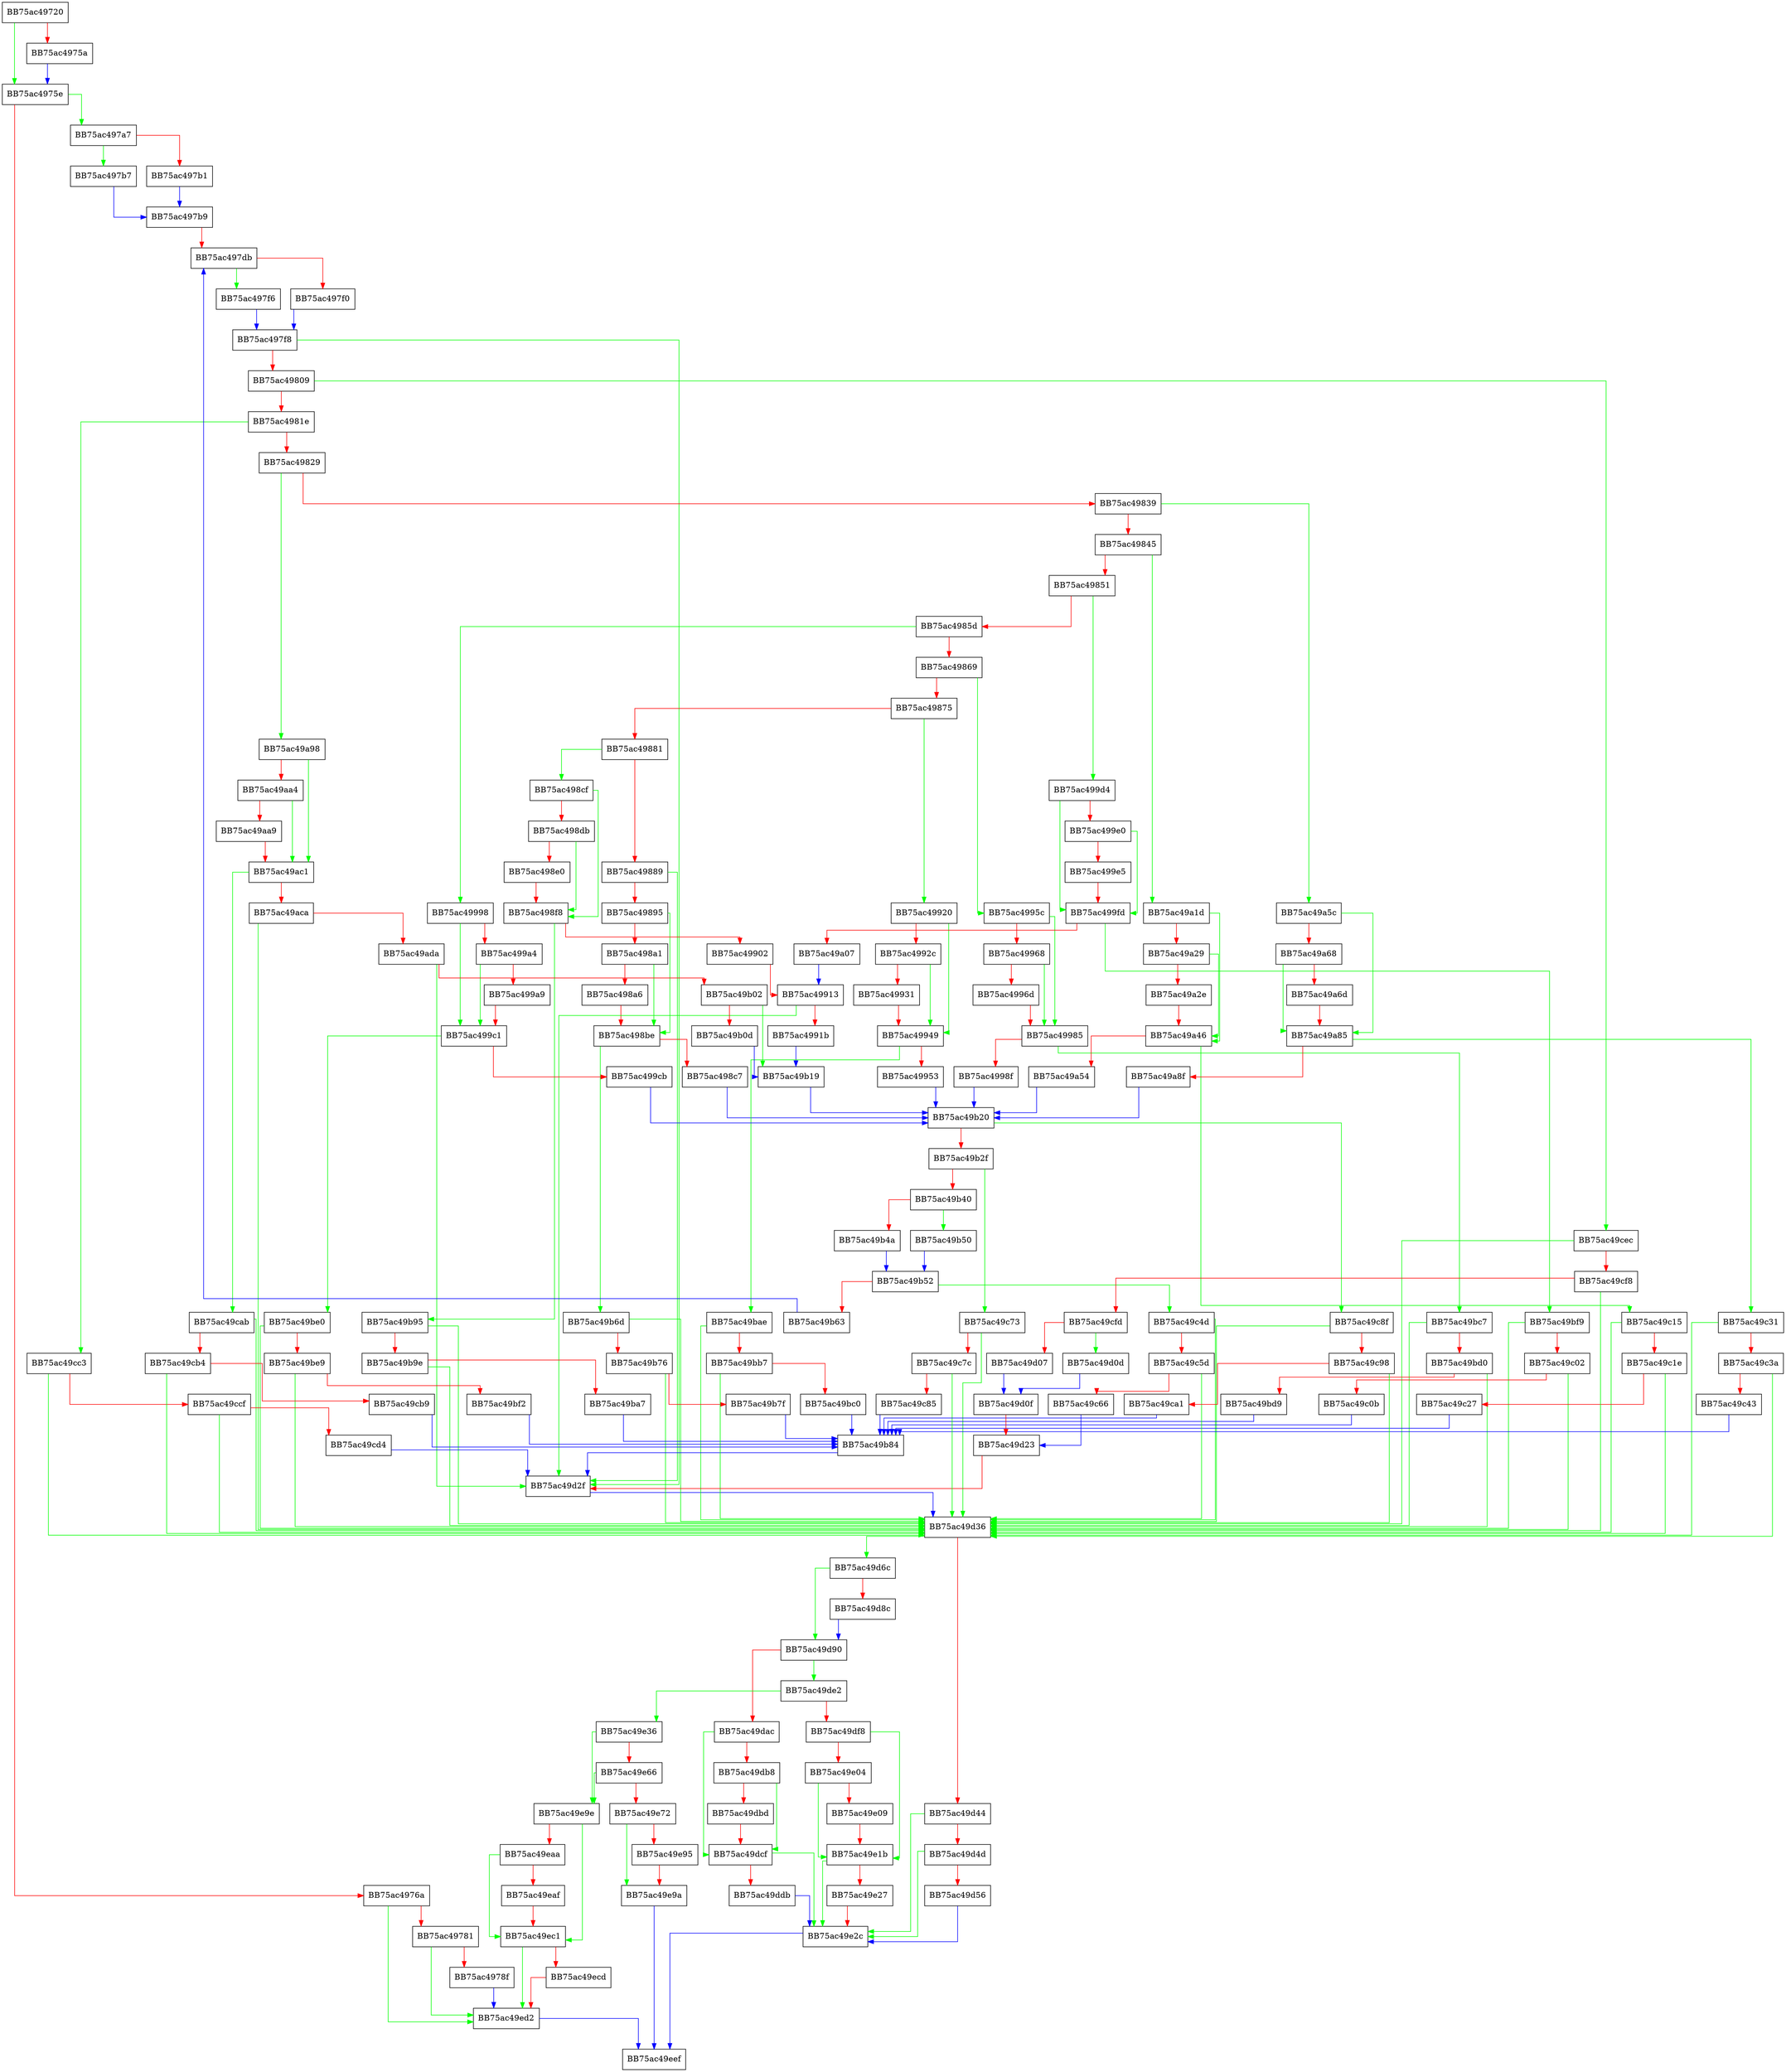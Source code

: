digraph FindFirst {
  node [shape="box"];
  graph [splines=ortho];
  BB75ac49720 -> BB75ac4975e [color="green"];
  BB75ac49720 -> BB75ac4975a [color="red"];
  BB75ac4975a -> BB75ac4975e [color="blue"];
  BB75ac4975e -> BB75ac497a7 [color="green"];
  BB75ac4975e -> BB75ac4976a [color="red"];
  BB75ac4976a -> BB75ac49ed2 [color="green"];
  BB75ac4976a -> BB75ac49781 [color="red"];
  BB75ac49781 -> BB75ac49ed2 [color="green"];
  BB75ac49781 -> BB75ac4978f [color="red"];
  BB75ac4978f -> BB75ac49ed2 [color="blue"];
  BB75ac497a7 -> BB75ac497b7 [color="green"];
  BB75ac497a7 -> BB75ac497b1 [color="red"];
  BB75ac497b1 -> BB75ac497b9 [color="blue"];
  BB75ac497b7 -> BB75ac497b9 [color="blue"];
  BB75ac497b9 -> BB75ac497db [color="red"];
  BB75ac497db -> BB75ac497f6 [color="green"];
  BB75ac497db -> BB75ac497f0 [color="red"];
  BB75ac497f0 -> BB75ac497f8 [color="blue"];
  BB75ac497f6 -> BB75ac497f8 [color="blue"];
  BB75ac497f8 -> BB75ac49d2f [color="green"];
  BB75ac497f8 -> BB75ac49809 [color="red"];
  BB75ac49809 -> BB75ac49cec [color="green"];
  BB75ac49809 -> BB75ac4981e [color="red"];
  BB75ac4981e -> BB75ac49cc3 [color="green"];
  BB75ac4981e -> BB75ac49829 [color="red"];
  BB75ac49829 -> BB75ac49a98 [color="green"];
  BB75ac49829 -> BB75ac49839 [color="red"];
  BB75ac49839 -> BB75ac49a5c [color="green"];
  BB75ac49839 -> BB75ac49845 [color="red"];
  BB75ac49845 -> BB75ac49a1d [color="green"];
  BB75ac49845 -> BB75ac49851 [color="red"];
  BB75ac49851 -> BB75ac499d4 [color="green"];
  BB75ac49851 -> BB75ac4985d [color="red"];
  BB75ac4985d -> BB75ac49998 [color="green"];
  BB75ac4985d -> BB75ac49869 [color="red"];
  BB75ac49869 -> BB75ac4995c [color="green"];
  BB75ac49869 -> BB75ac49875 [color="red"];
  BB75ac49875 -> BB75ac49920 [color="green"];
  BB75ac49875 -> BB75ac49881 [color="red"];
  BB75ac49881 -> BB75ac498cf [color="green"];
  BB75ac49881 -> BB75ac49889 [color="red"];
  BB75ac49889 -> BB75ac49d2f [color="green"];
  BB75ac49889 -> BB75ac49895 [color="red"];
  BB75ac49895 -> BB75ac498be [color="green"];
  BB75ac49895 -> BB75ac498a1 [color="red"];
  BB75ac498a1 -> BB75ac498be [color="green"];
  BB75ac498a1 -> BB75ac498a6 [color="red"];
  BB75ac498a6 -> BB75ac498be [color="red"];
  BB75ac498be -> BB75ac49b6d [color="green"];
  BB75ac498be -> BB75ac498c7 [color="red"];
  BB75ac498c7 -> BB75ac49b20 [color="blue"];
  BB75ac498cf -> BB75ac498f8 [color="green"];
  BB75ac498cf -> BB75ac498db [color="red"];
  BB75ac498db -> BB75ac498f8 [color="green"];
  BB75ac498db -> BB75ac498e0 [color="red"];
  BB75ac498e0 -> BB75ac498f8 [color="red"];
  BB75ac498f8 -> BB75ac49b95 [color="green"];
  BB75ac498f8 -> BB75ac49902 [color="red"];
  BB75ac49902 -> BB75ac49913 [color="red"];
  BB75ac49913 -> BB75ac49d2f [color="green"];
  BB75ac49913 -> BB75ac4991b [color="red"];
  BB75ac4991b -> BB75ac49b19 [color="blue"];
  BB75ac49920 -> BB75ac49949 [color="green"];
  BB75ac49920 -> BB75ac4992c [color="red"];
  BB75ac4992c -> BB75ac49949 [color="green"];
  BB75ac4992c -> BB75ac49931 [color="red"];
  BB75ac49931 -> BB75ac49949 [color="red"];
  BB75ac49949 -> BB75ac49bae [color="green"];
  BB75ac49949 -> BB75ac49953 [color="red"];
  BB75ac49953 -> BB75ac49b20 [color="blue"];
  BB75ac4995c -> BB75ac49985 [color="green"];
  BB75ac4995c -> BB75ac49968 [color="red"];
  BB75ac49968 -> BB75ac49985 [color="green"];
  BB75ac49968 -> BB75ac4996d [color="red"];
  BB75ac4996d -> BB75ac49985 [color="red"];
  BB75ac49985 -> BB75ac49bc7 [color="green"];
  BB75ac49985 -> BB75ac4998f [color="red"];
  BB75ac4998f -> BB75ac49b20 [color="blue"];
  BB75ac49998 -> BB75ac499c1 [color="green"];
  BB75ac49998 -> BB75ac499a4 [color="red"];
  BB75ac499a4 -> BB75ac499c1 [color="green"];
  BB75ac499a4 -> BB75ac499a9 [color="red"];
  BB75ac499a9 -> BB75ac499c1 [color="red"];
  BB75ac499c1 -> BB75ac49be0 [color="green"];
  BB75ac499c1 -> BB75ac499cb [color="red"];
  BB75ac499cb -> BB75ac49b20 [color="blue"];
  BB75ac499d4 -> BB75ac499fd [color="green"];
  BB75ac499d4 -> BB75ac499e0 [color="red"];
  BB75ac499e0 -> BB75ac499fd [color="green"];
  BB75ac499e0 -> BB75ac499e5 [color="red"];
  BB75ac499e5 -> BB75ac499fd [color="red"];
  BB75ac499fd -> BB75ac49bf9 [color="green"];
  BB75ac499fd -> BB75ac49a07 [color="red"];
  BB75ac49a07 -> BB75ac49913 [color="blue"];
  BB75ac49a1d -> BB75ac49a46 [color="green"];
  BB75ac49a1d -> BB75ac49a29 [color="red"];
  BB75ac49a29 -> BB75ac49a46 [color="green"];
  BB75ac49a29 -> BB75ac49a2e [color="red"];
  BB75ac49a2e -> BB75ac49a46 [color="red"];
  BB75ac49a46 -> BB75ac49c15 [color="green"];
  BB75ac49a46 -> BB75ac49a54 [color="red"];
  BB75ac49a54 -> BB75ac49b20 [color="blue"];
  BB75ac49a5c -> BB75ac49a85 [color="green"];
  BB75ac49a5c -> BB75ac49a68 [color="red"];
  BB75ac49a68 -> BB75ac49a85 [color="green"];
  BB75ac49a68 -> BB75ac49a6d [color="red"];
  BB75ac49a6d -> BB75ac49a85 [color="red"];
  BB75ac49a85 -> BB75ac49c31 [color="green"];
  BB75ac49a85 -> BB75ac49a8f [color="red"];
  BB75ac49a8f -> BB75ac49b20 [color="blue"];
  BB75ac49a98 -> BB75ac49ac1 [color="green"];
  BB75ac49a98 -> BB75ac49aa4 [color="red"];
  BB75ac49aa4 -> BB75ac49ac1 [color="green"];
  BB75ac49aa4 -> BB75ac49aa9 [color="red"];
  BB75ac49aa9 -> BB75ac49ac1 [color="red"];
  BB75ac49ac1 -> BB75ac49cab [color="green"];
  BB75ac49ac1 -> BB75ac49aca [color="red"];
  BB75ac49aca -> BB75ac49d36 [color="green"];
  BB75ac49aca -> BB75ac49ada [color="red"];
  BB75ac49ada -> BB75ac49d2f [color="green"];
  BB75ac49ada -> BB75ac49b02 [color="red"];
  BB75ac49b02 -> BB75ac49b19 [color="green"];
  BB75ac49b02 -> BB75ac49b0d [color="red"];
  BB75ac49b0d -> BB75ac49b19 [color="blue"];
  BB75ac49b19 -> BB75ac49b20 [color="blue"];
  BB75ac49b20 -> BB75ac49c8f [color="green"];
  BB75ac49b20 -> BB75ac49b2f [color="red"];
  BB75ac49b2f -> BB75ac49c73 [color="green"];
  BB75ac49b2f -> BB75ac49b40 [color="red"];
  BB75ac49b40 -> BB75ac49b50 [color="green"];
  BB75ac49b40 -> BB75ac49b4a [color="red"];
  BB75ac49b4a -> BB75ac49b52 [color="blue"];
  BB75ac49b50 -> BB75ac49b52 [color="blue"];
  BB75ac49b52 -> BB75ac49c4d [color="green"];
  BB75ac49b52 -> BB75ac49b63 [color="red"];
  BB75ac49b63 -> BB75ac497db [color="blue"];
  BB75ac49b6d -> BB75ac49d36 [color="green"];
  BB75ac49b6d -> BB75ac49b76 [color="red"];
  BB75ac49b76 -> BB75ac49d36 [color="green"];
  BB75ac49b76 -> BB75ac49b7f [color="red"];
  BB75ac49b7f -> BB75ac49b84 [color="blue"];
  BB75ac49b84 -> BB75ac49d2f [color="blue"];
  BB75ac49b95 -> BB75ac49d36 [color="green"];
  BB75ac49b95 -> BB75ac49b9e [color="red"];
  BB75ac49b9e -> BB75ac49d36 [color="green"];
  BB75ac49b9e -> BB75ac49ba7 [color="red"];
  BB75ac49ba7 -> BB75ac49b84 [color="blue"];
  BB75ac49bae -> BB75ac49d36 [color="green"];
  BB75ac49bae -> BB75ac49bb7 [color="red"];
  BB75ac49bb7 -> BB75ac49d36 [color="green"];
  BB75ac49bb7 -> BB75ac49bc0 [color="red"];
  BB75ac49bc0 -> BB75ac49b84 [color="blue"];
  BB75ac49bc7 -> BB75ac49d36 [color="green"];
  BB75ac49bc7 -> BB75ac49bd0 [color="red"];
  BB75ac49bd0 -> BB75ac49d36 [color="green"];
  BB75ac49bd0 -> BB75ac49bd9 [color="red"];
  BB75ac49bd9 -> BB75ac49b84 [color="blue"];
  BB75ac49be0 -> BB75ac49d36 [color="green"];
  BB75ac49be0 -> BB75ac49be9 [color="red"];
  BB75ac49be9 -> BB75ac49d36 [color="green"];
  BB75ac49be9 -> BB75ac49bf2 [color="red"];
  BB75ac49bf2 -> BB75ac49b84 [color="blue"];
  BB75ac49bf9 -> BB75ac49d36 [color="green"];
  BB75ac49bf9 -> BB75ac49c02 [color="red"];
  BB75ac49c02 -> BB75ac49d36 [color="green"];
  BB75ac49c02 -> BB75ac49c0b [color="red"];
  BB75ac49c0b -> BB75ac49b84 [color="blue"];
  BB75ac49c15 -> BB75ac49d36 [color="green"];
  BB75ac49c15 -> BB75ac49c1e [color="red"];
  BB75ac49c1e -> BB75ac49d36 [color="green"];
  BB75ac49c1e -> BB75ac49c27 [color="red"];
  BB75ac49c27 -> BB75ac49b84 [color="blue"];
  BB75ac49c31 -> BB75ac49d36 [color="green"];
  BB75ac49c31 -> BB75ac49c3a [color="red"];
  BB75ac49c3a -> BB75ac49d36 [color="green"];
  BB75ac49c3a -> BB75ac49c43 [color="red"];
  BB75ac49c43 -> BB75ac49b84 [color="blue"];
  BB75ac49c4d -> BB75ac49d36 [color="green"];
  BB75ac49c4d -> BB75ac49c5d [color="red"];
  BB75ac49c5d -> BB75ac49d36 [color="green"];
  BB75ac49c5d -> BB75ac49c66 [color="red"];
  BB75ac49c66 -> BB75ac49d23 [color="blue"];
  BB75ac49c73 -> BB75ac49d36 [color="green"];
  BB75ac49c73 -> BB75ac49c7c [color="red"];
  BB75ac49c7c -> BB75ac49d36 [color="green"];
  BB75ac49c7c -> BB75ac49c85 [color="red"];
  BB75ac49c85 -> BB75ac49b84 [color="blue"];
  BB75ac49c8f -> BB75ac49d36 [color="green"];
  BB75ac49c8f -> BB75ac49c98 [color="red"];
  BB75ac49c98 -> BB75ac49d36 [color="green"];
  BB75ac49c98 -> BB75ac49ca1 [color="red"];
  BB75ac49ca1 -> BB75ac49b84 [color="blue"];
  BB75ac49cab -> BB75ac49d36 [color="green"];
  BB75ac49cab -> BB75ac49cb4 [color="red"];
  BB75ac49cb4 -> BB75ac49d36 [color="green"];
  BB75ac49cb4 -> BB75ac49cb9 [color="red"];
  BB75ac49cb9 -> BB75ac49b84 [color="blue"];
  BB75ac49cc3 -> BB75ac49d36 [color="green"];
  BB75ac49cc3 -> BB75ac49ccf [color="red"];
  BB75ac49ccf -> BB75ac49d36 [color="green"];
  BB75ac49ccf -> BB75ac49cd4 [color="red"];
  BB75ac49cd4 -> BB75ac49d2f [color="blue"];
  BB75ac49cec -> BB75ac49d36 [color="green"];
  BB75ac49cec -> BB75ac49cf8 [color="red"];
  BB75ac49cf8 -> BB75ac49d36 [color="green"];
  BB75ac49cf8 -> BB75ac49cfd [color="red"];
  BB75ac49cfd -> BB75ac49d0d [color="green"];
  BB75ac49cfd -> BB75ac49d07 [color="red"];
  BB75ac49d07 -> BB75ac49d0f [color="blue"];
  BB75ac49d0d -> BB75ac49d0f [color="blue"];
  BB75ac49d0f -> BB75ac49d23 [color="red"];
  BB75ac49d23 -> BB75ac49d2f [color="red"];
  BB75ac49d2f -> BB75ac49d36 [color="blue"];
  BB75ac49d36 -> BB75ac49d6c [color="green"];
  BB75ac49d36 -> BB75ac49d44 [color="red"];
  BB75ac49d44 -> BB75ac49e2c [color="green"];
  BB75ac49d44 -> BB75ac49d4d [color="red"];
  BB75ac49d4d -> BB75ac49e2c [color="green"];
  BB75ac49d4d -> BB75ac49d56 [color="red"];
  BB75ac49d56 -> BB75ac49e2c [color="blue"];
  BB75ac49d6c -> BB75ac49d90 [color="green"];
  BB75ac49d6c -> BB75ac49d8c [color="red"];
  BB75ac49d8c -> BB75ac49d90 [color="blue"];
  BB75ac49d90 -> BB75ac49de2 [color="green"];
  BB75ac49d90 -> BB75ac49dac [color="red"];
  BB75ac49dac -> BB75ac49dcf [color="green"];
  BB75ac49dac -> BB75ac49db8 [color="red"];
  BB75ac49db8 -> BB75ac49dcf [color="green"];
  BB75ac49db8 -> BB75ac49dbd [color="red"];
  BB75ac49dbd -> BB75ac49dcf [color="red"];
  BB75ac49dcf -> BB75ac49e2c [color="green"];
  BB75ac49dcf -> BB75ac49ddb [color="red"];
  BB75ac49ddb -> BB75ac49e2c [color="blue"];
  BB75ac49de2 -> BB75ac49e36 [color="green"];
  BB75ac49de2 -> BB75ac49df8 [color="red"];
  BB75ac49df8 -> BB75ac49e1b [color="green"];
  BB75ac49df8 -> BB75ac49e04 [color="red"];
  BB75ac49e04 -> BB75ac49e1b [color="green"];
  BB75ac49e04 -> BB75ac49e09 [color="red"];
  BB75ac49e09 -> BB75ac49e1b [color="red"];
  BB75ac49e1b -> BB75ac49e2c [color="green"];
  BB75ac49e1b -> BB75ac49e27 [color="red"];
  BB75ac49e27 -> BB75ac49e2c [color="red"];
  BB75ac49e2c -> BB75ac49eef [color="blue"];
  BB75ac49e36 -> BB75ac49e9e [color="green"];
  BB75ac49e36 -> BB75ac49e66 [color="red"];
  BB75ac49e66 -> BB75ac49e9e [color="green"];
  BB75ac49e66 -> BB75ac49e72 [color="red"];
  BB75ac49e72 -> BB75ac49e9a [color="green"];
  BB75ac49e72 -> BB75ac49e95 [color="red"];
  BB75ac49e95 -> BB75ac49e9a [color="red"];
  BB75ac49e9a -> BB75ac49eef [color="blue"];
  BB75ac49e9e -> BB75ac49ec1 [color="green"];
  BB75ac49e9e -> BB75ac49eaa [color="red"];
  BB75ac49eaa -> BB75ac49ec1 [color="green"];
  BB75ac49eaa -> BB75ac49eaf [color="red"];
  BB75ac49eaf -> BB75ac49ec1 [color="red"];
  BB75ac49ec1 -> BB75ac49ed2 [color="green"];
  BB75ac49ec1 -> BB75ac49ecd [color="red"];
  BB75ac49ecd -> BB75ac49ed2 [color="red"];
  BB75ac49ed2 -> BB75ac49eef [color="blue"];
}